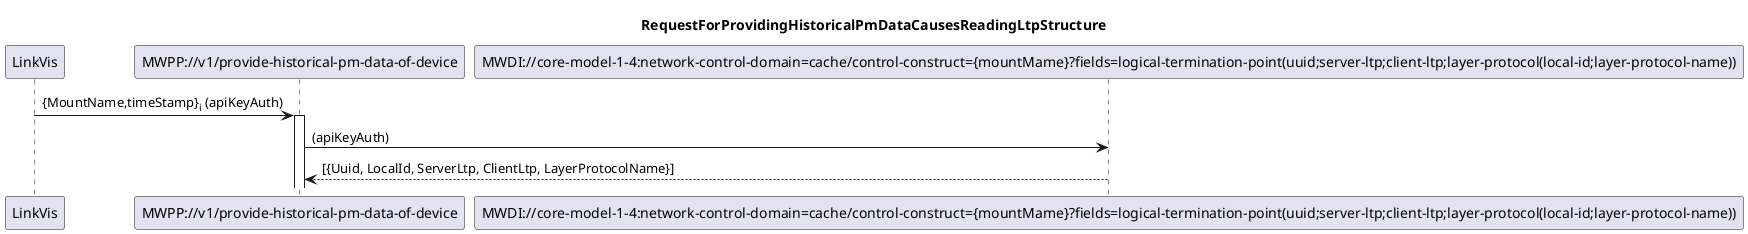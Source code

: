 @startuml 000_ReadingLtpStructure
skinparam responseMessageBelowArrow true

title
RequestForProvidingHistoricalPmDataCausesReadingLtpStructure
end title

participant "LinkVis" as LinkVis
participant "MWPP://v1/provide-historical-pm-data-of-device" as MWPP
participant "MWDI://core-model-1-4:network-control-domain=cache/control-construct={mountMame}?fields=logical-termination-point(uuid;server-ltp;client-ltp;layer-protocol(local-id;layer-protocol-name))" as ReadingLtpStructure

LinkVis -> MWPP: {MountName,timeStamp}<sub>i</sub> (apiKeyAuth)
activate MWPP
MWPP -> ReadingLtpStructure: (apiKeyAuth)
ReadingLtpStructure --> MWPP: [{Uuid, LocalId, ServerLtp, ClientLtp, LayerProtocolName}]

@enduml